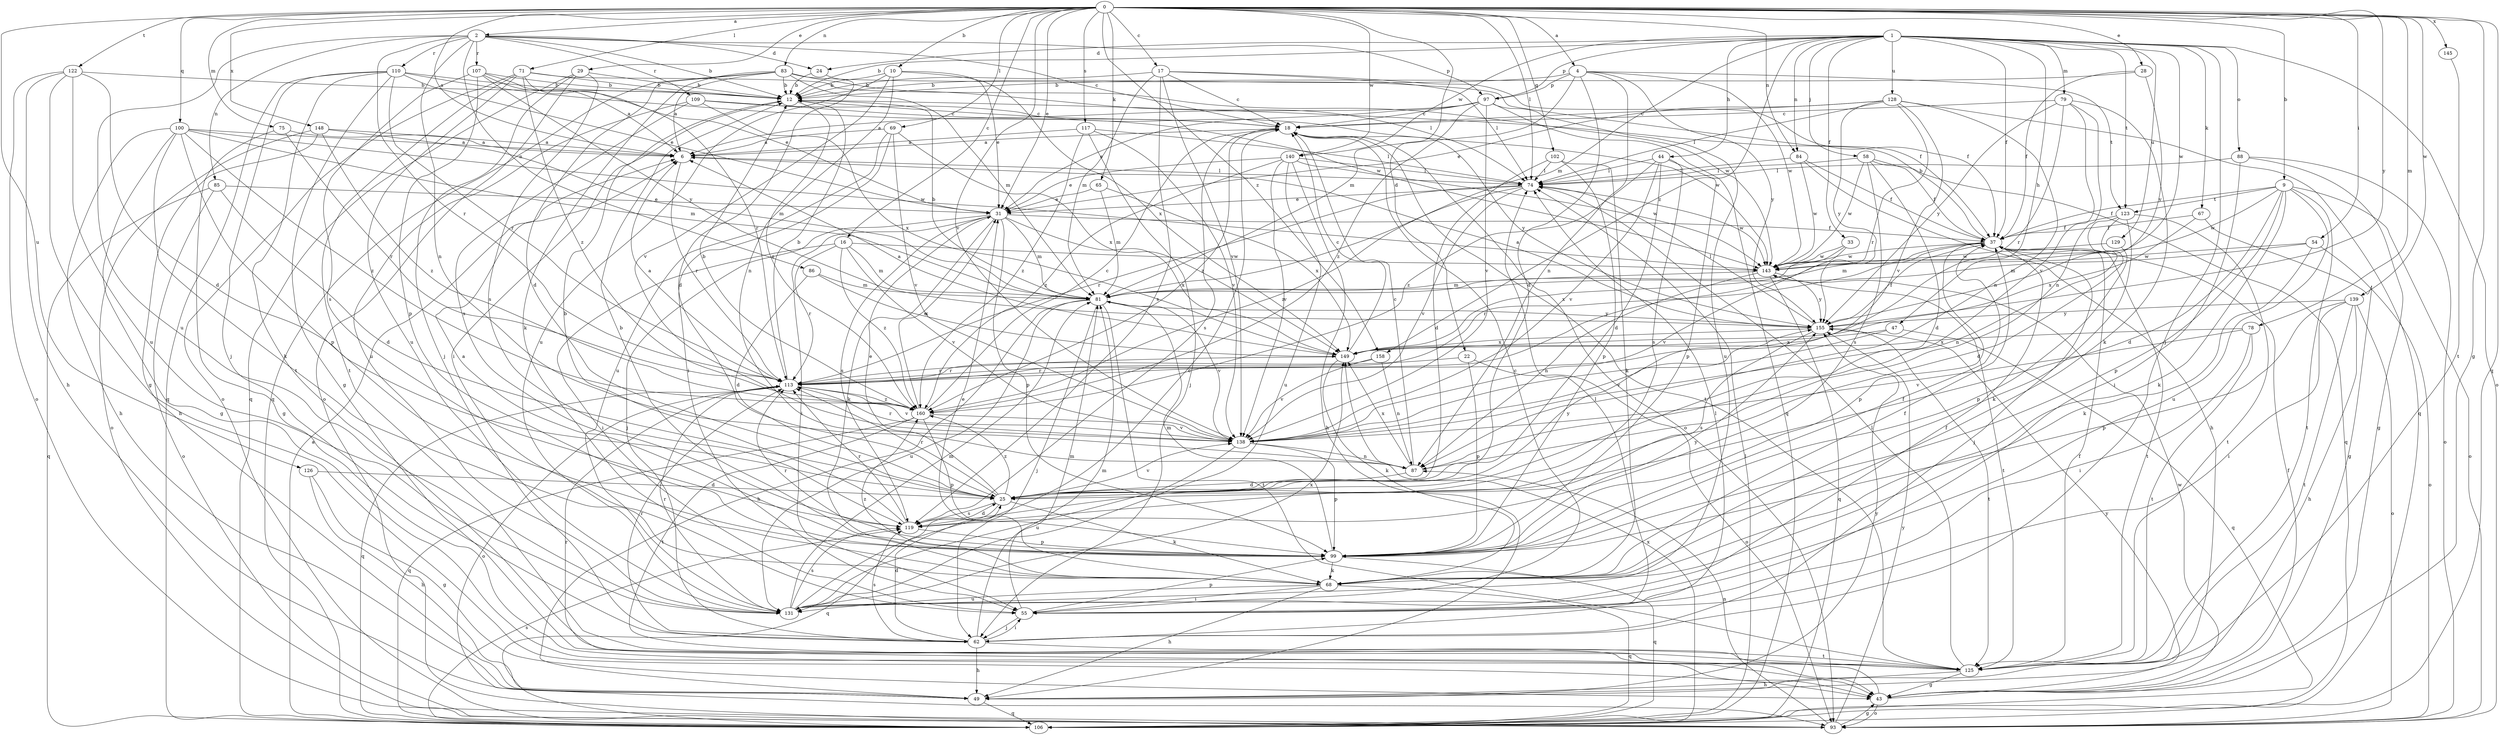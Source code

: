 strict digraph  {
0;
1;
2;
4;
6;
9;
10;
12;
16;
17;
18;
22;
24;
25;
28;
29;
31;
33;
37;
43;
44;
47;
49;
54;
55;
58;
62;
65;
67;
68;
69;
71;
74;
75;
78;
79;
81;
83;
84;
85;
86;
87;
88;
93;
97;
99;
100;
102;
106;
107;
109;
110;
113;
117;
119;
122;
123;
125;
126;
128;
129;
131;
138;
139;
140;
143;
145;
148;
149;
155;
158;
160;
0 -> 2  [label=a];
0 -> 4  [label=a];
0 -> 6  [label=a];
0 -> 9  [label=b];
0 -> 10  [label=b];
0 -> 16  [label=c];
0 -> 17  [label=c];
0 -> 22  [label=d];
0 -> 28  [label=e];
0 -> 29  [label=e];
0 -> 31  [label=e];
0 -> 43  [label=g];
0 -> 54  [label=i];
0 -> 65  [label=k];
0 -> 69  [label=l];
0 -> 71  [label=l];
0 -> 74  [label=l];
0 -> 75  [label=m];
0 -> 78  [label=m];
0 -> 83  [label=n];
0 -> 84  [label=n];
0 -> 100  [label=q];
0 -> 102  [label=q];
0 -> 106  [label=q];
0 -> 117  [label=s];
0 -> 122  [label=t];
0 -> 126  [label=u];
0 -> 138  [label=v];
0 -> 139  [label=w];
0 -> 140  [label=w];
0 -> 145  [label=x];
0 -> 148  [label=x];
0 -> 155  [label=y];
0 -> 158  [label=z];
1 -> 12  [label=b];
1 -> 24  [label=d];
1 -> 33  [label=f];
1 -> 37  [label=f];
1 -> 44  [label=h];
1 -> 47  [label=h];
1 -> 58  [label=j];
1 -> 62  [label=j];
1 -> 67  [label=k];
1 -> 79  [label=m];
1 -> 81  [label=m];
1 -> 84  [label=n];
1 -> 88  [label=o];
1 -> 93  [label=o];
1 -> 97  [label=p];
1 -> 123  [label=t];
1 -> 128  [label=u];
1 -> 129  [label=u];
1 -> 140  [label=w];
1 -> 143  [label=w];
1 -> 158  [label=z];
2 -> 12  [label=b];
2 -> 18  [label=c];
2 -> 24  [label=d];
2 -> 85  [label=n];
2 -> 86  [label=n];
2 -> 87  [label=n];
2 -> 97  [label=p];
2 -> 107  [label=r];
2 -> 109  [label=r];
2 -> 110  [label=r];
2 -> 113  [label=r];
2 -> 131  [label=u];
4 -> 12  [label=b];
4 -> 25  [label=d];
4 -> 81  [label=m];
4 -> 87  [label=n];
4 -> 97  [label=p];
4 -> 123  [label=t];
4 -> 143  [label=w];
4 -> 155  [label=y];
6 -> 74  [label=l];
6 -> 113  [label=r];
9 -> 25  [label=d];
9 -> 37  [label=f];
9 -> 68  [label=k];
9 -> 93  [label=o];
9 -> 99  [label=p];
9 -> 123  [label=t];
9 -> 125  [label=t];
9 -> 131  [label=u];
9 -> 143  [label=w];
10 -> 12  [label=b];
10 -> 31  [label=e];
10 -> 87  [label=n];
10 -> 131  [label=u];
10 -> 138  [label=v];
10 -> 149  [label=x];
12 -> 18  [label=c];
12 -> 55  [label=i];
12 -> 160  [label=z];
16 -> 55  [label=i];
16 -> 81  [label=m];
16 -> 113  [label=r];
16 -> 138  [label=v];
16 -> 143  [label=w];
16 -> 160  [label=z];
17 -> 12  [label=b];
17 -> 18  [label=c];
17 -> 37  [label=f];
17 -> 74  [label=l];
17 -> 81  [label=m];
17 -> 119  [label=s];
17 -> 138  [label=v];
18 -> 6  [label=a];
18 -> 93  [label=o];
18 -> 119  [label=s];
18 -> 125  [label=t];
18 -> 155  [label=y];
18 -> 160  [label=z];
22 -> 93  [label=o];
22 -> 99  [label=p];
22 -> 113  [label=r];
24 -> 12  [label=b];
24 -> 25  [label=d];
25 -> 31  [label=e];
25 -> 68  [label=k];
25 -> 106  [label=q];
25 -> 113  [label=r];
25 -> 119  [label=s];
25 -> 138  [label=v];
25 -> 155  [label=y];
25 -> 160  [label=z];
28 -> 12  [label=b];
28 -> 37  [label=f];
28 -> 155  [label=y];
29 -> 12  [label=b];
29 -> 62  [label=j];
29 -> 93  [label=o];
29 -> 106  [label=q];
29 -> 119  [label=s];
31 -> 37  [label=f];
31 -> 55  [label=i];
31 -> 62  [label=j];
31 -> 68  [label=k];
31 -> 81  [label=m];
31 -> 99  [label=p];
31 -> 119  [label=s];
31 -> 149  [label=x];
33 -> 138  [label=v];
33 -> 143  [label=w];
33 -> 149  [label=x];
37 -> 12  [label=b];
37 -> 62  [label=j];
37 -> 81  [label=m];
37 -> 99  [label=p];
37 -> 113  [label=r];
37 -> 125  [label=t];
37 -> 143  [label=w];
43 -> 37  [label=f];
43 -> 93  [label=o];
43 -> 113  [label=r];
43 -> 143  [label=w];
43 -> 155  [label=y];
44 -> 25  [label=d];
44 -> 74  [label=l];
44 -> 99  [label=p];
44 -> 119  [label=s];
44 -> 138  [label=v];
44 -> 160  [label=z];
47 -> 106  [label=q];
47 -> 138  [label=v];
47 -> 149  [label=x];
49 -> 106  [label=q];
49 -> 155  [label=y];
54 -> 68  [label=k];
54 -> 81  [label=m];
54 -> 93  [label=o];
54 -> 143  [label=w];
55 -> 18  [label=c];
55 -> 62  [label=j];
55 -> 74  [label=l];
55 -> 81  [label=m];
55 -> 99  [label=p];
58 -> 25  [label=d];
58 -> 37  [label=f];
58 -> 74  [label=l];
58 -> 106  [label=q];
58 -> 119  [label=s];
58 -> 143  [label=w];
62 -> 25  [label=d];
62 -> 49  [label=h];
62 -> 55  [label=i];
62 -> 74  [label=l];
62 -> 81  [label=m];
62 -> 113  [label=r];
62 -> 119  [label=s];
62 -> 125  [label=t];
65 -> 31  [label=e];
65 -> 81  [label=m];
65 -> 149  [label=x];
67 -> 37  [label=f];
67 -> 43  [label=g];
67 -> 149  [label=x];
68 -> 31  [label=e];
68 -> 37  [label=f];
68 -> 49  [label=h];
68 -> 55  [label=i];
68 -> 106  [label=q];
68 -> 131  [label=u];
68 -> 160  [label=z];
69 -> 6  [label=a];
69 -> 55  [label=i];
69 -> 131  [label=u];
69 -> 138  [label=v];
69 -> 149  [label=x];
71 -> 12  [label=b];
71 -> 93  [label=o];
71 -> 113  [label=r];
71 -> 125  [label=t];
71 -> 131  [label=u];
71 -> 143  [label=w];
71 -> 160  [label=z];
74 -> 31  [label=e];
74 -> 113  [label=r];
74 -> 138  [label=v];
74 -> 143  [label=w];
74 -> 160  [label=z];
75 -> 6  [label=a];
75 -> 43  [label=g];
75 -> 113  [label=r];
78 -> 55  [label=i];
78 -> 125  [label=t];
78 -> 138  [label=v];
78 -> 149  [label=x];
79 -> 18  [label=c];
79 -> 68  [label=k];
79 -> 87  [label=n];
79 -> 113  [label=r];
79 -> 138  [label=v];
79 -> 155  [label=y];
81 -> 12  [label=b];
81 -> 49  [label=h];
81 -> 62  [label=j];
81 -> 125  [label=t];
81 -> 131  [label=u];
81 -> 138  [label=v];
81 -> 155  [label=y];
83 -> 6  [label=a];
83 -> 12  [label=b];
83 -> 25  [label=d];
83 -> 37  [label=f];
83 -> 68  [label=k];
83 -> 74  [label=l];
83 -> 81  [label=m];
83 -> 106  [label=q];
84 -> 37  [label=f];
84 -> 49  [label=h];
84 -> 74  [label=l];
84 -> 143  [label=w];
85 -> 25  [label=d];
85 -> 31  [label=e];
85 -> 93  [label=o];
85 -> 106  [label=q];
86 -> 25  [label=d];
86 -> 81  [label=m];
86 -> 149  [label=x];
87 -> 18  [label=c];
87 -> 25  [label=d];
87 -> 149  [label=x];
88 -> 43  [label=g];
88 -> 55  [label=i];
88 -> 74  [label=l];
88 -> 93  [label=o];
93 -> 43  [label=g];
93 -> 87  [label=n];
93 -> 155  [label=y];
97 -> 6  [label=a];
97 -> 18  [label=c];
97 -> 31  [label=e];
97 -> 106  [label=q];
97 -> 131  [label=u];
97 -> 138  [label=v];
97 -> 160  [label=z];
99 -> 6  [label=a];
99 -> 12  [label=b];
99 -> 37  [label=f];
99 -> 68  [label=k];
99 -> 81  [label=m];
99 -> 106  [label=q];
99 -> 113  [label=r];
99 -> 155  [label=y];
100 -> 6  [label=a];
100 -> 43  [label=g];
100 -> 49  [label=h];
100 -> 68  [label=k];
100 -> 81  [label=m];
100 -> 99  [label=p];
100 -> 143  [label=w];
100 -> 160  [label=z];
102 -> 25  [label=d];
102 -> 68  [label=k];
102 -> 74  [label=l];
102 -> 99  [label=p];
106 -> 6  [label=a];
106 -> 74  [label=l];
106 -> 119  [label=s];
106 -> 149  [label=x];
107 -> 6  [label=a];
107 -> 12  [label=b];
107 -> 31  [label=e];
107 -> 99  [label=p];
107 -> 119  [label=s];
107 -> 155  [label=y];
109 -> 18  [label=c];
109 -> 119  [label=s];
109 -> 131  [label=u];
109 -> 143  [label=w];
109 -> 149  [label=x];
110 -> 12  [label=b];
110 -> 31  [label=e];
110 -> 43  [label=g];
110 -> 62  [label=j];
110 -> 106  [label=q];
110 -> 113  [label=r];
110 -> 125  [label=t];
110 -> 143  [label=w];
113 -> 6  [label=a];
113 -> 12  [label=b];
113 -> 93  [label=o];
113 -> 106  [label=q];
113 -> 138  [label=v];
113 -> 160  [label=z];
117 -> 6  [label=a];
117 -> 62  [label=j];
117 -> 74  [label=l];
117 -> 138  [label=v];
117 -> 160  [label=z];
119 -> 12  [label=b];
119 -> 25  [label=d];
119 -> 99  [label=p];
119 -> 113  [label=r];
122 -> 12  [label=b];
122 -> 25  [label=d];
122 -> 43  [label=g];
122 -> 49  [label=h];
122 -> 93  [label=o];
122 -> 131  [label=u];
123 -> 25  [label=d];
123 -> 37  [label=f];
123 -> 68  [label=k];
123 -> 87  [label=n];
123 -> 125  [label=t];
125 -> 37  [label=f];
125 -> 43  [label=g];
125 -> 49  [label=h];
125 -> 74  [label=l];
126 -> 25  [label=d];
126 -> 43  [label=g];
126 -> 49  [label=h];
128 -> 18  [label=c];
128 -> 31  [label=e];
128 -> 74  [label=l];
128 -> 87  [label=n];
128 -> 106  [label=q];
128 -> 113  [label=r];
128 -> 138  [label=v];
128 -> 155  [label=y];
129 -> 99  [label=p];
129 -> 143  [label=w];
131 -> 18  [label=c];
131 -> 37  [label=f];
131 -> 81  [label=m];
131 -> 113  [label=r];
131 -> 119  [label=s];
131 -> 149  [label=x];
138 -> 87  [label=n];
138 -> 99  [label=p];
138 -> 113  [label=r];
138 -> 131  [label=u];
139 -> 49  [label=h];
139 -> 55  [label=i];
139 -> 93  [label=o];
139 -> 99  [label=p];
139 -> 125  [label=t];
139 -> 155  [label=y];
140 -> 31  [label=e];
140 -> 49  [label=h];
140 -> 74  [label=l];
140 -> 131  [label=u];
140 -> 138  [label=v];
140 -> 143  [label=w];
140 -> 160  [label=z];
143 -> 81  [label=m];
143 -> 87  [label=n];
143 -> 106  [label=q];
143 -> 125  [label=t];
143 -> 155  [label=y];
145 -> 125  [label=t];
148 -> 6  [label=a];
148 -> 49  [label=h];
148 -> 81  [label=m];
148 -> 93  [label=o];
148 -> 160  [label=z];
149 -> 6  [label=a];
149 -> 18  [label=c];
149 -> 68  [label=k];
149 -> 113  [label=r];
155 -> 6  [label=a];
155 -> 37  [label=f];
155 -> 74  [label=l];
155 -> 119  [label=s];
155 -> 125  [label=t];
155 -> 149  [label=x];
158 -> 87  [label=n];
158 -> 113  [label=r];
158 -> 138  [label=v];
160 -> 12  [label=b];
160 -> 18  [label=c];
160 -> 31  [label=e];
160 -> 99  [label=p];
160 -> 106  [label=q];
160 -> 125  [label=t];
160 -> 138  [label=v];
}
